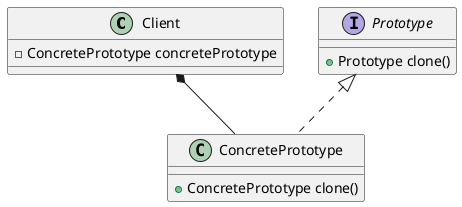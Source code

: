 @startuml

Client *-- ConcretePrototype

interface Prototype {
  +Prototype clone()
}

class ConcretePrototype implements Prototype {
  +ConcretePrototype clone()
}

class Client {
  -ConcretePrototype concretePrototype
}

@enduml